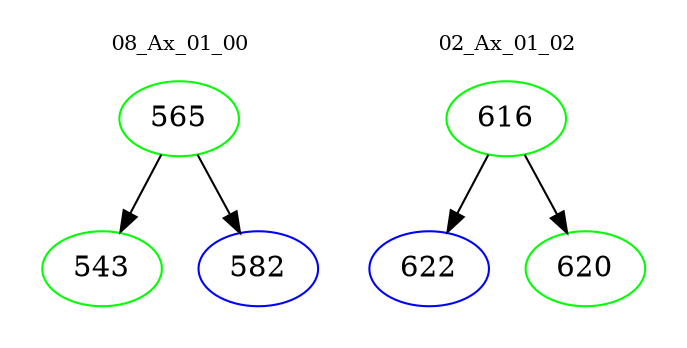 digraph{
subgraph cluster_0 {
color = white
label = "08_Ax_01_00";
fontsize=10;
T0_565 [label="565", color="green"]
T0_565 -> T0_543 [color="black"]
T0_543 [label="543", color="green"]
T0_565 -> T0_582 [color="black"]
T0_582 [label="582", color="blue"]
}
subgraph cluster_1 {
color = white
label = "02_Ax_01_02";
fontsize=10;
T1_616 [label="616", color="green"]
T1_616 -> T1_622 [color="black"]
T1_622 [label="622", color="blue"]
T1_616 -> T1_620 [color="black"]
T1_620 [label="620", color="green"]
}
}
